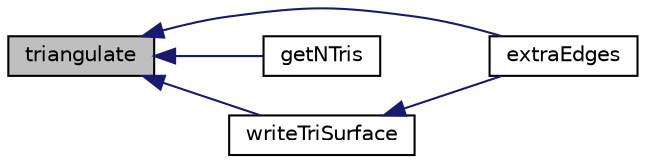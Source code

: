 digraph "triangulate"
{
  bgcolor="transparent";
  edge [fontname="Helvetica",fontsize="10",labelfontname="Helvetica",labelfontsize="10"];
  node [fontname="Helvetica",fontsize="10",shape=record];
  rankdir="LR";
  Node1 [label="triangulate",height=0.2,width=0.4,color="black", fillcolor="grey75", style="filled", fontcolor="black"];
  Node1 -> Node2 [dir="back",color="midnightblue",fontsize="10",style="solid",fontname="Helvetica"];
  Node2 [label="extraEdges",height=0.2,width=0.4,color="black",URL="$a00150.html#a3d3df28c0f1e09faa28552234f4fdec2",tooltip="Indices into edges of additional edges. "];
  Node1 -> Node3 [dir="back",color="midnightblue",fontsize="10",style="solid",fontname="Helvetica"];
  Node3 [label="getNTris",height=0.2,width=0.4,color="black",URL="$a00150.html#aef95c03afe9815a1de5efc22c7323131",tooltip="Simple triangulation of face subset. TotalNTris is total number. "];
  Node1 -> Node4 [dir="back",color="midnightblue",fontsize="10",style="solid",fontname="Helvetica"];
  Node4 [label="writeTriSurface",height=0.2,width=0.4,color="black",URL="$a00150.html#a79443a0e738c0e7e5bba68618c154e5b",tooltip="Write to file. "];
  Node4 -> Node2 [dir="back",color="midnightblue",fontsize="10",style="solid",fontname="Helvetica"];
}
